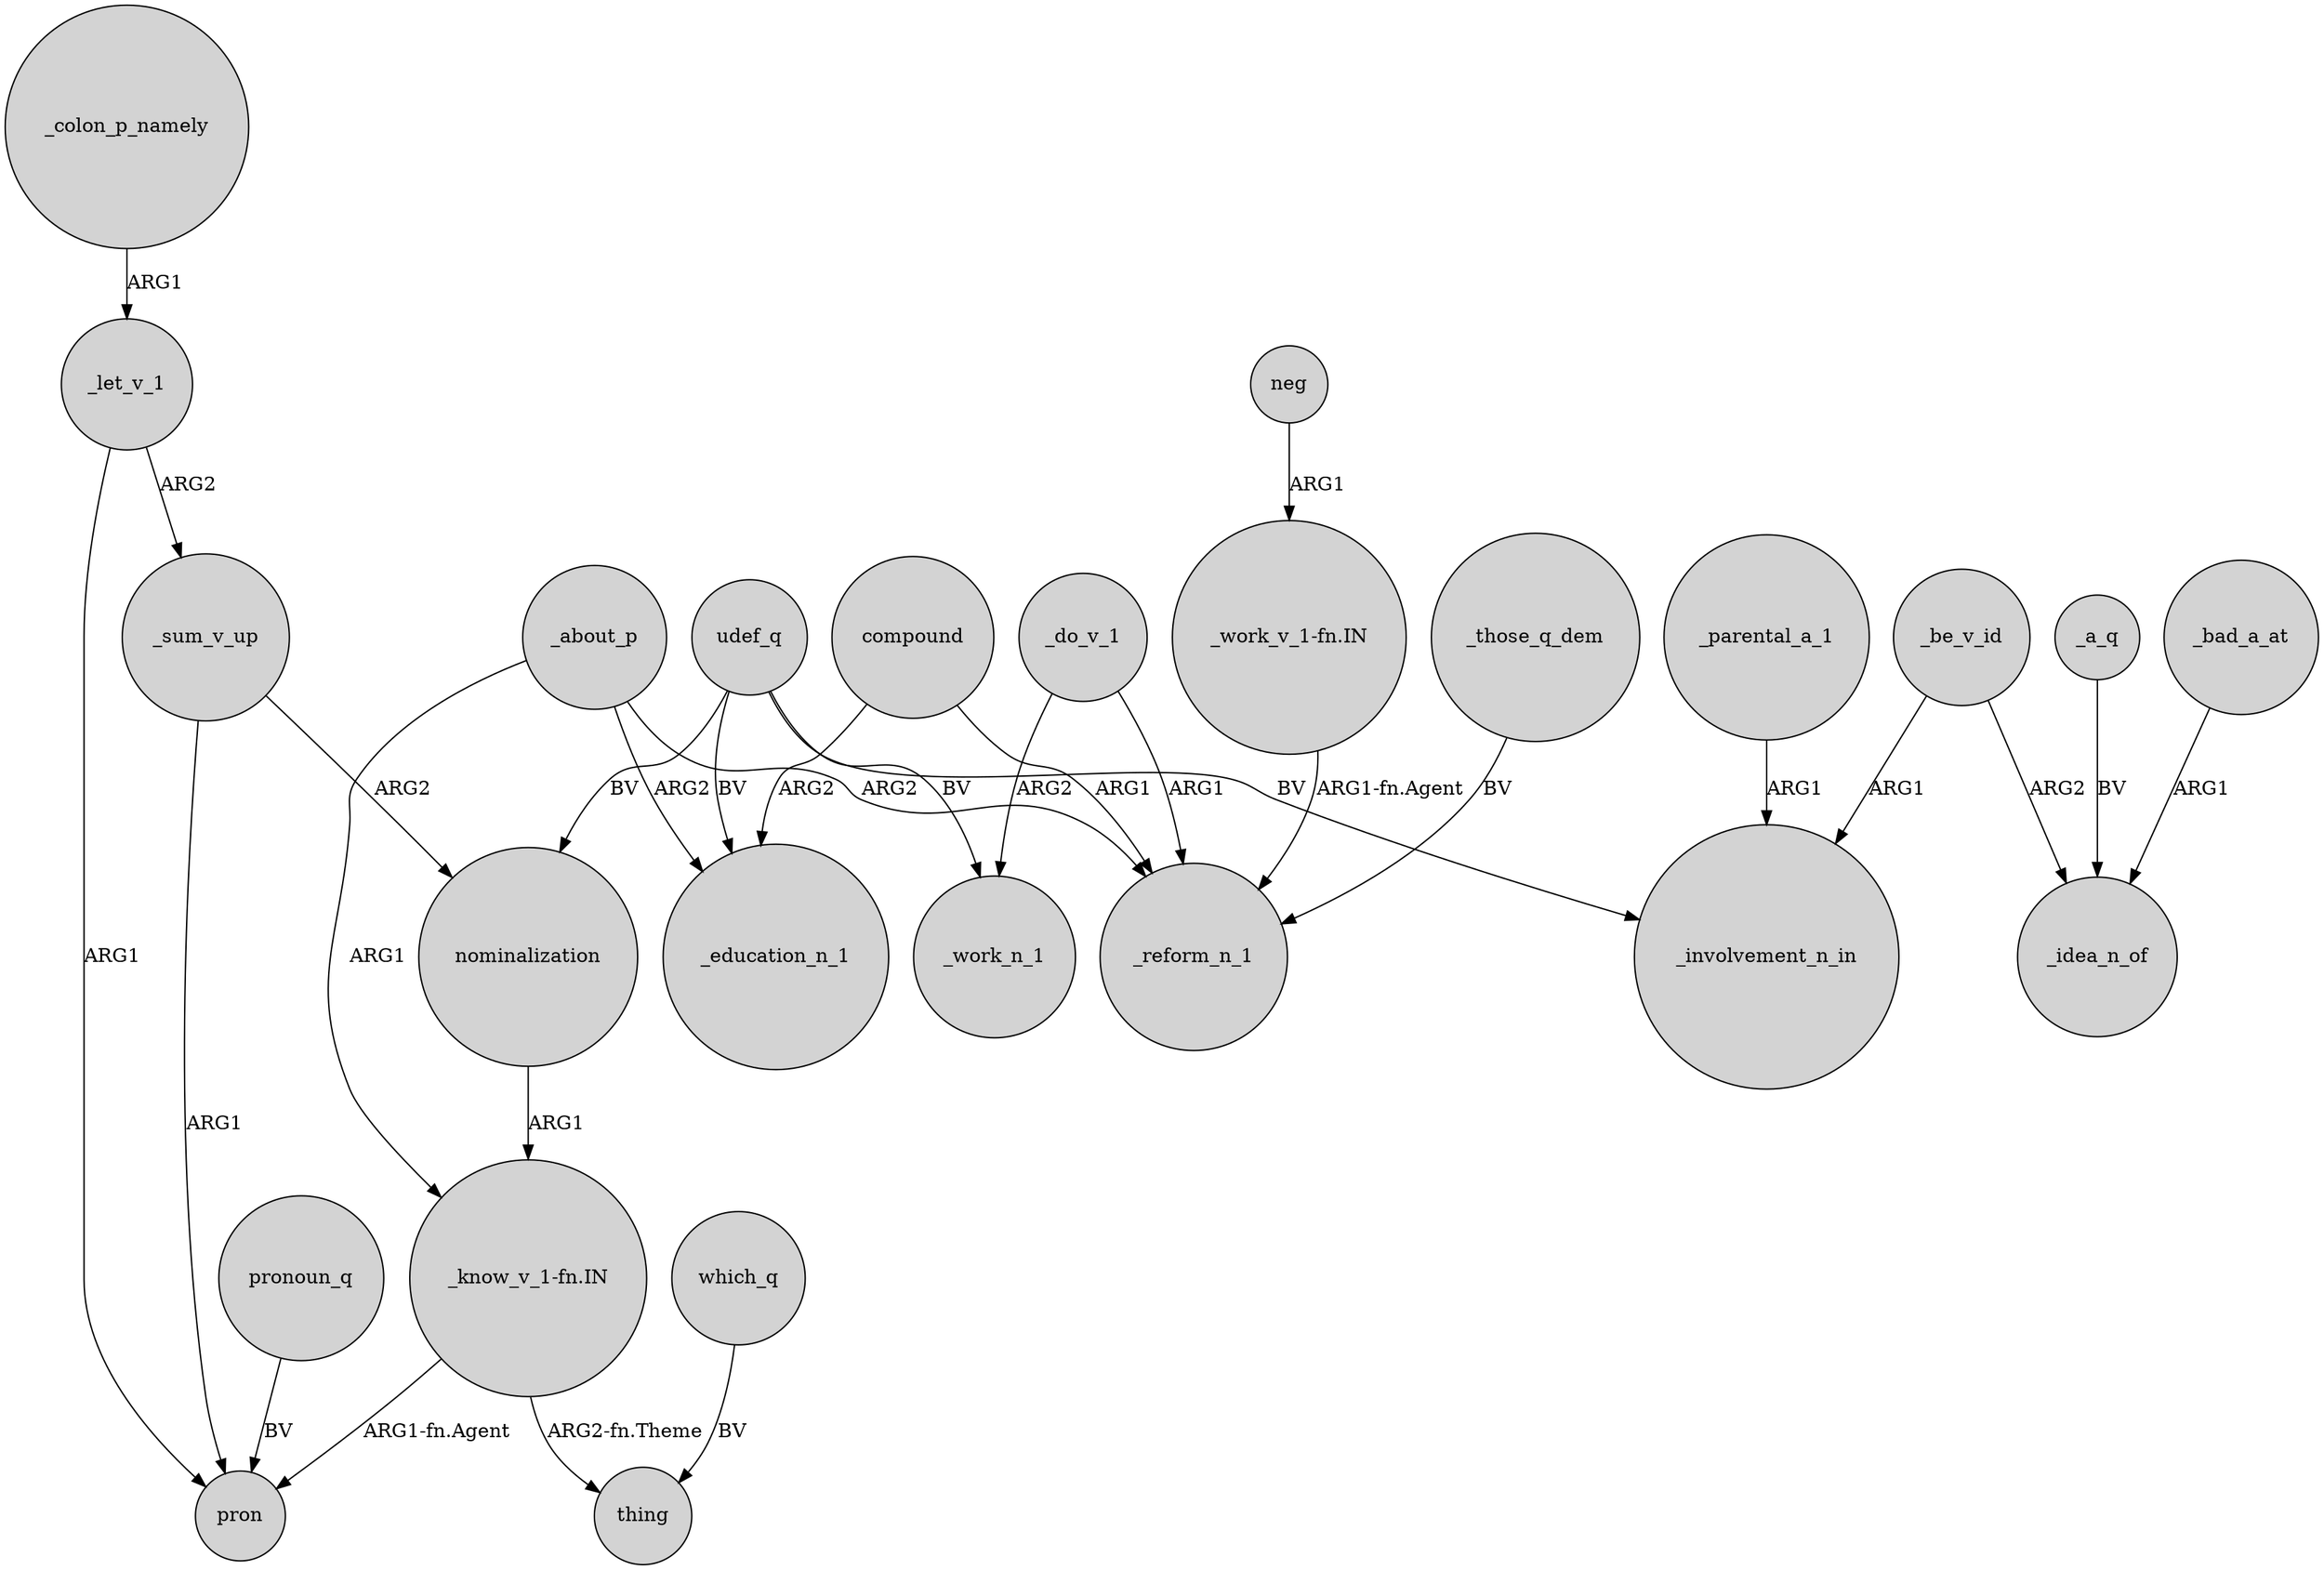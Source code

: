 digraph {
	node [shape=circle style=filled]
	_sum_v_up -> nominalization [label=ARG2]
	_about_p -> "_know_v_1-fn.IN" [label=ARG1]
	_parental_a_1 -> _involvement_n_in [label=ARG1]
	_a_q -> _idea_n_of [label=BV]
	_about_p -> _education_n_1 [label=ARG2]
	_colon_p_namely -> _let_v_1 [label=ARG1]
	"_work_v_1-fn.IN" -> _reform_n_1 [label="ARG1-fn.Agent"]
	_sum_v_up -> pron [label=ARG1]
	"_know_v_1-fn.IN" -> pron [label="ARG1-fn.Agent"]
	udef_q -> _involvement_n_in [label=BV]
	udef_q -> _education_n_1 [label=BV]
	compound -> _education_n_1 [label=ARG2]
	_be_v_id -> _involvement_n_in [label=ARG1]
	_do_v_1 -> _work_n_1 [label=ARG2]
	_bad_a_at -> _idea_n_of [label=ARG1]
	pronoun_q -> pron [label=BV]
	_let_v_1 -> _sum_v_up [label=ARG2]
	neg -> "_work_v_1-fn.IN" [label=ARG1]
	nominalization -> "_know_v_1-fn.IN" [label=ARG1]
	_do_v_1 -> _reform_n_1 [label=ARG1]
	udef_q -> nominalization [label=BV]
	_those_q_dem -> _reform_n_1 [label=BV]
	_let_v_1 -> pron [label=ARG1]
	_be_v_id -> _idea_n_of [label=ARG2]
	_about_p -> _reform_n_1 [label=ARG2]
	compound -> _reform_n_1 [label=ARG1]
	"_know_v_1-fn.IN" -> thing [label="ARG2-fn.Theme"]
	which_q -> thing [label=BV]
	udef_q -> _work_n_1 [label=BV]
}
